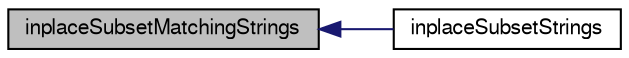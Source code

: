 digraph "inplaceSubsetMatchingStrings"
{
  bgcolor="transparent";
  edge [fontname="FreeSans",fontsize="10",labelfontname="FreeSans",labelfontsize="10"];
  node [fontname="FreeSans",fontsize="10",shape=record];
  rankdir="LR";
  Node1 [label="inplaceSubsetMatchingStrings",height=0.2,width=0.4,color="black", fillcolor="grey75", style="filled" fontcolor="black"];
  Node1 -> Node2 [dir="back",color="midnightblue",fontsize="10",style="solid",fontname="FreeSans"];
  Node2 [label="inplaceSubsetStrings",height=0.2,width=0.4,color="black",URL="$a10237.html#a06c755c34060fe2d6a908173e4b9df79",tooltip="Inplace extract elements of StringList when regular expression matches. "];
}
